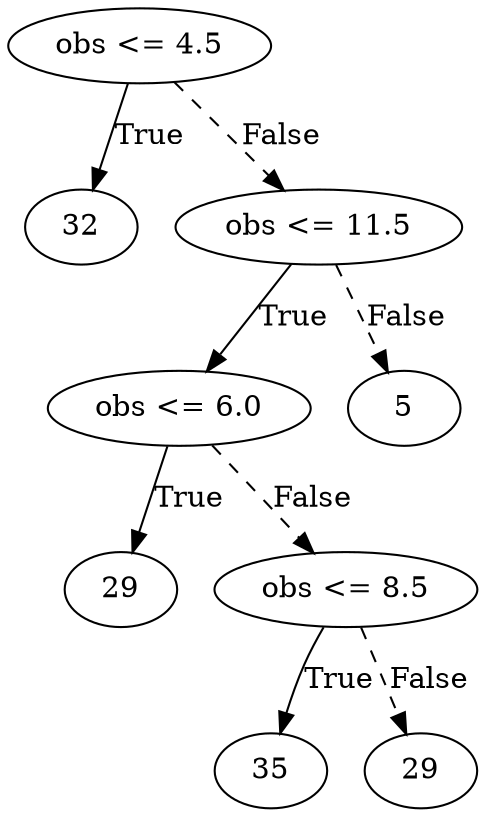 digraph {
0 [label="obs <= 4.5"];
1 [label="32"];
0 -> 1 [label="True"];
2 [label="obs <= 11.5"];
3 [label="obs <= 6.0"];
4 [label="29"];
3 -> 4 [label="True"];
5 [label="obs <= 8.5"];
6 [label="35"];
5 -> 6 [label="True"];
7 [label="29"];
5 -> 7 [style="dashed", label="False"];
3 -> 5 [style="dashed", label="False"];
2 -> 3 [label="True"];
8 [label="5"];
2 -> 8 [style="dashed", label="False"];
0 -> 2 [style="dashed", label="False"];

}